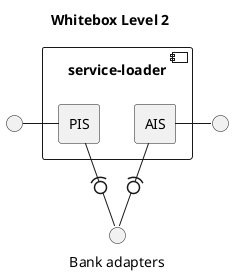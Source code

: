 @startuml

title Whitebox Level 2

component "service-loader\n" as r {
        rectangle "AIS" as ais
        rectangle "PIS" as pis
 }

 interface "Bank adapters" as ba

 ais -right-() " "
 pis -left-() "  "
 ais -(0- ba
 pis -(0- ba

@enduml
